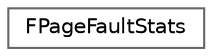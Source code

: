 digraph "Graphical Class Hierarchy"
{
 // INTERACTIVE_SVG=YES
 // LATEX_PDF_SIZE
  bgcolor="transparent";
  edge [fontname=Helvetica,fontsize=10,labelfontname=Helvetica,labelfontsize=10];
  node [fontname=Helvetica,fontsize=10,shape=box,height=0.2,width=0.4];
  rankdir="LR";
  Node0 [id="Node000000",label="FPageFaultStats",height=0.2,width=0.4,color="grey40", fillcolor="white", style="filled",URL="$d2/d14/structFPageFaultStats.html",tooltip="Different types of Page Fault stats."];
}
